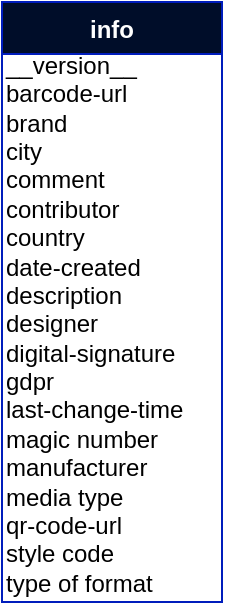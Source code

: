 <mxfile version="13.0.3" type="device"><diagram id="zcbKG3OVldPyf00tWK62" name="Page-1"><mxGraphModel dx="1086" dy="806" grid="1" gridSize="10" guides="1" tooltips="1" connect="1" arrows="1" fold="1" page="1" pageScale="1" pageWidth="130" pageHeight="300" math="0" shadow="0"><root><mxCell id="0"/><mxCell id="1" parent="0"/><mxCell id="f7N5B3k6jHlOYHbQbJKD-1" value="info" style="swimlane;fontStyle=1;align=center;verticalAlign=top;childLayout=stackLayout;horizontal=1;startSize=26;horizontalStack=0;resizeParent=1;resizeLast=0;collapsible=1;marginBottom=0;rounded=0;shadow=0;strokeWidth=1;swimlaneFillColor=none;fillColor=#000D29;strokeColor=#001DBC;fontColor=#ffffff;" vertex="1" parent="1"><mxGeometry x="10" width="110" height="300" as="geometry"><mxRectangle x="39" y="40" width="160" height="26" as="alternateBounds"/></mxGeometry></mxCell><mxCell id="f7N5B3k6jHlOYHbQbJKD-10" value="&lt;div&gt;__version__&lt;/div&gt;&lt;div&gt;barcode-url&lt;/div&gt;&lt;div&gt;brand&lt;/div&gt;&lt;div&gt;city&lt;/div&gt;&lt;div&gt;comment&lt;/div&gt;&lt;div&gt;contributor&lt;/div&gt;&lt;div&gt;country&lt;/div&gt;&lt;div&gt;date-created&lt;/div&gt;&lt;div&gt;description&lt;/div&gt;&lt;div&gt;designer&lt;/div&gt;&lt;div&gt;digital-signature&lt;/div&gt;&lt;div&gt;gdpr&lt;/div&gt;&lt;div&gt;last-change-time&lt;/div&gt;&lt;div&gt;magic number&lt;/div&gt;&lt;div&gt;manufacturer&lt;/div&gt;&lt;div&gt;media type&lt;/div&gt;&lt;div&gt;qr-code-url&lt;/div&gt;&lt;div&gt;style code&lt;/div&gt;&lt;div&gt;type of format&lt;/div&gt;" style="text;html=1;align=left;verticalAlign=middle;resizable=0;points=[];autosize=1;" vertex="1" parent="f7N5B3k6jHlOYHbQbJKD-1"><mxGeometry y="26" width="110" height="270" as="geometry"/></mxCell></root></mxGraphModel></diagram></mxfile>